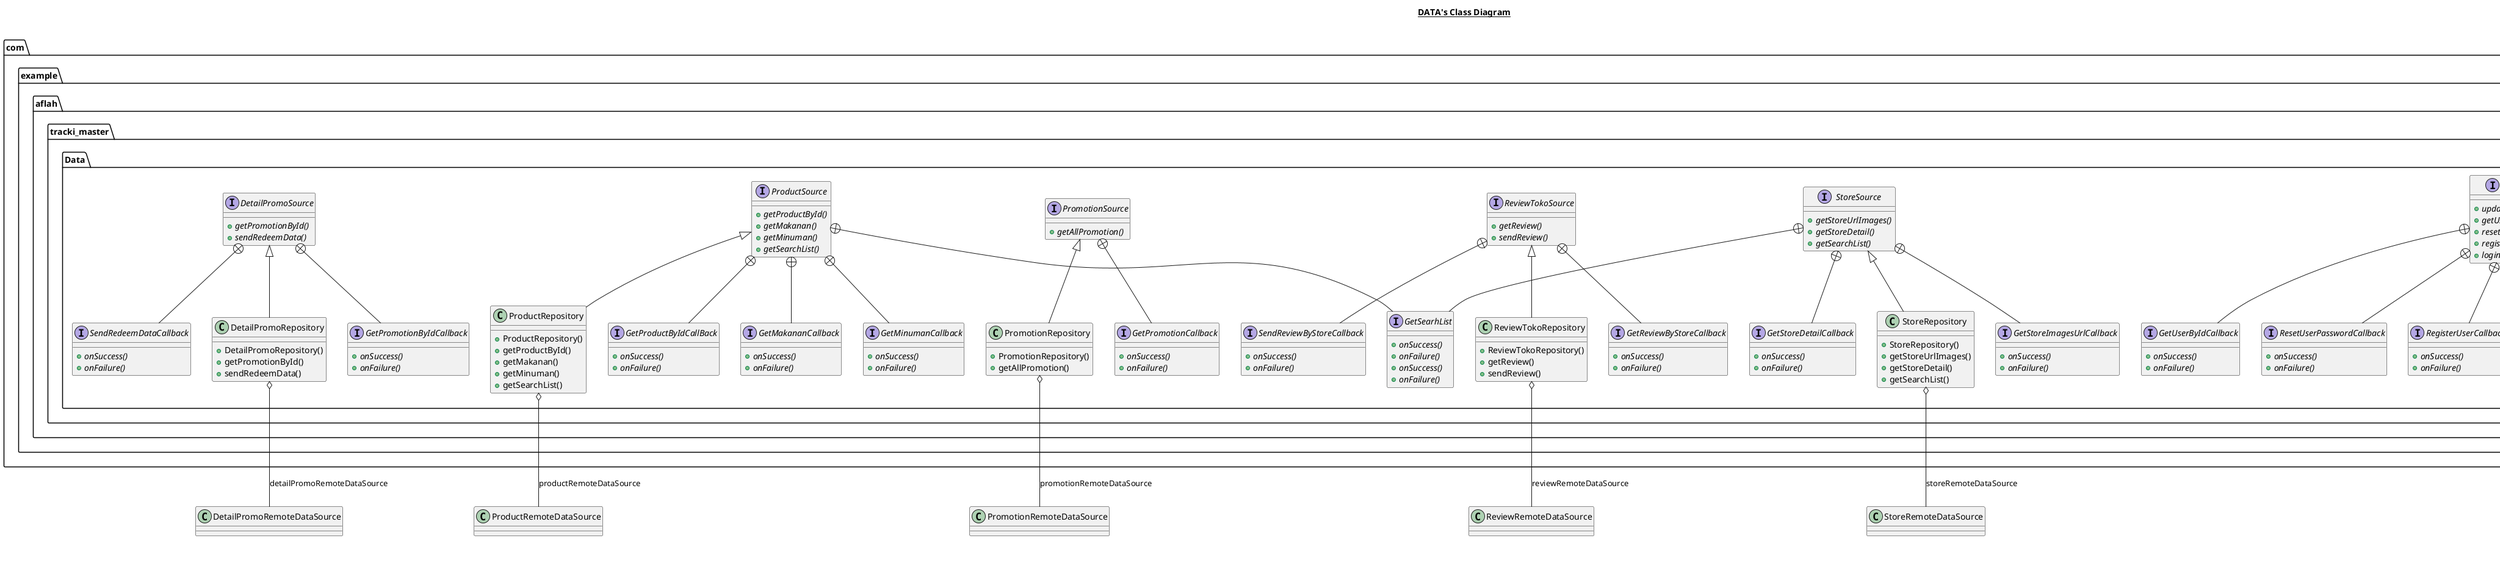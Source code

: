@startuml

title __DATA's Class Diagram__\n

  package com.example.aflah.tracki_master {
    package com.example.aflah.tracki_master.Data {
      class DetailPromoRepository {
          + DetailPromoRepository()
          + getPromotionById()
          + sendRedeemData()
      }
    }
  }
  

  package com.example.aflah.tracki_master {
    package com.example.aflah.tracki_master.Data {
      interface DetailPromoSource {
          {abstract} + getPromotionById()
          {abstract} + sendRedeemData()
      }
    }
  }
  

  package com.example.aflah.tracki_master {
    package com.example.aflah.tracki_master.Data {
      interface GetPromotionByIdCallback {
          {abstract} + onSuccess()
          {abstract} + onFailure()
      }
    }
  }
  

  package com.example.aflah.tracki_master {
    package com.example.aflah.tracki_master.Data {
      interface SendRedeemDataCallback {
          {abstract} + onSuccess()
          {abstract} + onFailure()
      }
    }
  }
  

  package com.example.aflah.tracki_master {
    package com.example.aflah.tracki_master.Data {
      class ProductRepository {
          + ProductRepository()
          + getProductById()
          + getMakanan()
          + getMinuman()
          + getSearchList()
      }
    }
  }
  

  package com.example.aflah.tracki_master {
    package com.example.aflah.tracki_master.Data {
      interface ProductSource {
          {abstract} + getProductById()
          {abstract} + getMakanan()
          {abstract} + getMinuman()
          {abstract} + getSearchList()
      }
    }
  }
  

  package com.example.aflah.tracki_master {
    package com.example.aflah.tracki_master.Data {
      interface GetProductByIdCallBack {
          {abstract} + onSuccess()
          {abstract} + onFailure()
      }
    }
  }
  

  package com.example.aflah.tracki_master {
    package com.example.aflah.tracki_master.Data {
      interface GetMakananCallback {
          {abstract} + onSuccess()
          {abstract} + onFailure()
      }
    }
  }
  

  package com.example.aflah.tracki_master {
    package com.example.aflah.tracki_master.Data {
      interface GetMinumanCallback {
          {abstract} + onSuccess()
          {abstract} + onFailure()
      }
    }
  }
  

  package com.example.aflah.tracki_master {
    package com.example.aflah.tracki_master.Data {
      interface GetSearhList {
          {abstract} + onSuccess()
          {abstract} + onFailure()
      }
    }
  }
  

  package com.example.aflah.tracki_master {
    package com.example.aflah.tracki_master.Data {
      class PromotionRepository {
          + PromotionRepository()
          + getAllPromotion()
      }
    }
  }
  

  package com.example.aflah.tracki_master {
    package com.example.aflah.tracki_master.Data {
      interface PromotionSource {
          {abstract} + getAllPromotion()
      }
    }
  }
  

  package com.example.aflah.tracki_master {
    package com.example.aflah.tracki_master.Data {
      interface GetPromotionCallback {
          {abstract} + onSuccess()
          {abstract} + onFailure()
      }
    }
  }
  

  package com.example.aflah.tracki_master {
    package com.example.aflah.tracki_master.Data {
      class ReviewTokoRepository {
          + ReviewTokoRepository()
          + getReview()
          + sendReview()
      }
    }
  }
  

  package com.example.aflah.tracki_master {
    package com.example.aflah.tracki_master.Data {
      interface ReviewTokoSource {
          {abstract} + getReview()
          {abstract} + sendReview()
      }
    }
  }
  

  package com.example.aflah.tracki_master {
    package com.example.aflah.tracki_master.Data {
      interface GetReviewByStoreCallback {
          {abstract} + onSuccess()
          {abstract} + onFailure()
      }
    }
  }
  

  package com.example.aflah.tracki_master {
    package com.example.aflah.tracki_master.Data {
      interface SendReviewByStoreCallback {
          {abstract} + onSuccess()
          {abstract} + onFailure()
      }
    }
  }
  

  package com.example.aflah.tracki_master {
    package com.example.aflah.tracki_master.Data {
      class StoreRepository {
          + StoreRepository()
          + getStoreUrlImages()
          + getStoreDetail()
          + getSearchList()
      }
    }
  }
  

  package com.example.aflah.tracki_master {
    package com.example.aflah.tracki_master.Data {
      interface StoreSource {
          {abstract} + getStoreUrlImages()
          {abstract} + getStoreDetail()
          {abstract} + getSearchList()
      }
    }
  }
  

  package com.example.aflah.tracki_master {
    package com.example.aflah.tracki_master.Data {
      interface GetStoreImagesUrlCallback {
          {abstract} + onSuccess()
          {abstract} + onFailure()
      }
    }
  }
  

  package com.example.aflah.tracki_master {
    package com.example.aflah.tracki_master.Data {
      interface GetStoreDetailCallback {
          {abstract} + onSuccess()
          {abstract} + onFailure()
      }
    }
  }
  

  package com.example.aflah.tracki_master {
    package com.example.aflah.tracki_master.Data {
      interface GetSearhList {
          {abstract} + onSuccess()
          {abstract} + onFailure()
      }
    }
  }
  

  package com.example.aflah.tracki_master {
    package com.example.aflah.tracki_master.Data {
      class UserRepository {
          + UserRepository()
          + updateProfile()
          + getUserById()
          + resetUserPassword()
          + registerUser()
          + loginUser()
      }
    }
  }
  

  package com.example.aflah.tracki_master {
    package com.example.aflah.tracki_master.Data {
      interface UserSource {
          {abstract} + updateProfile()
          {abstract} + getUserById()
          {abstract} + resetUserPassword()
          {abstract} + registerUser()
          {abstract} + loginUser()
      }
    }
  }
  

  package com.example.aflah.tracki_master {
    package com.example.aflah.tracki_master.Data {
      interface UpdateProfileCallback {
          {abstract} + onSuccess()
          {abstract} + onFailure()
      }
    }
  }
  

  package com.example.aflah.tracki_master {
    package com.example.aflah.tracki_master.Data {
      interface GetUserByIdCallback {
          {abstract} + onSuccess()
          {abstract} + onFailure()
      }
    }
  }
  

  package com.example.aflah.tracki_master {
    package com.example.aflah.tracki_master.Data {
      interface ResetUserPasswordCallback {
          {abstract} + onSuccess()
          {abstract} + onFailure()
      }
    }
  }
  

  package com.example.aflah.tracki_master {
    package com.example.aflah.tracki_master.Data {
      interface RegisterUserCallback {
          {abstract} + onSuccess()
          {abstract} + onFailure()
      }
    }
  }
  

  package com.example.aflah.tracki_master {
    package com.example.aflah.tracki_master.Data {
      interface LoginUserCallback {
          {abstract} + onSuccess()
          {abstract} + onFailure()
      }
    }
  }
  

  DetailPromoRepository -up-|> DetailPromoSource
  DetailPromoRepository o-- DetailPromoRemoteDataSource : detailPromoRemoteDataSource
  DetailPromoSource +-down- GetPromotionByIdCallback
  DetailPromoSource +-down- SendRedeemDataCallback
  ProductRepository -up-|> ProductSource
  ProductRepository o-- ProductRemoteDataSource : productRemoteDataSource
  ProductSource +-down- GetProductByIdCallBack
  ProductSource +-down- GetMakananCallback
  ProductSource +-down- GetMinumanCallback
  ProductSource +-down- GetSearhList
  PromotionRepository -up-|> PromotionSource
  PromotionRepository o-- PromotionRemoteDataSource : promotionRemoteDataSource
  PromotionSource +-down- GetPromotionCallback
  ReviewTokoRepository -up-|> ReviewTokoSource
  ReviewTokoRepository o-- ReviewRemoteDataSource : reviewRemoteDataSource
  ReviewTokoSource +-down- GetReviewByStoreCallback
  ReviewTokoSource +-down- SendReviewByStoreCallback
  StoreRepository -up-|> StoreSource
  StoreRepository o-- StoreRemoteDataSource : storeRemoteDataSource
  StoreSource +-down- GetStoreImagesUrlCallback
  StoreSource +-down- GetStoreDetailCallback
  StoreSource +-down- GetSearhList
  UserRepository -up-|> UserSource
  UserRepository o-- UserRemoteDataSource : userRemoteDataSource
  UserSource +-down- UpdateProfileCallback
  UserSource +-down- GetUserByIdCallback
  UserSource +-down- ResetUserPasswordCallback
  UserSource +-down- RegisterUserCallback
  UserSource +-down- LoginUserCallback


right footer


PlantUML diagram generated by SketchIt! (https://bitbucket.org/pmesmeur/sketch.it)
For more information about this tool, please contact philippe.mesmeur@gmail.com
endfooter

@enduml
